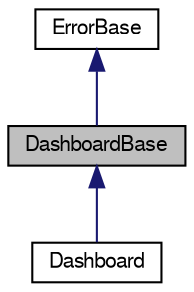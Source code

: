 digraph "DashboardBase"
{
  bgcolor="transparent";
  edge [fontname="FreeSans",fontsize="10",labelfontname="FreeSans",labelfontsize="10"];
  node [fontname="FreeSans",fontsize="10",shape=record];
  Node1 [label="DashboardBase",height=0.2,width=0.4,color="black", fillcolor="grey75", style="filled" fontcolor="black"];
  Node2 -> Node1 [dir="back",color="midnightblue",fontsize="10",style="solid",fontname="FreeSans"];
  Node2 [label="ErrorBase",height=0.2,width=0.4,color="black",URL="$class_error_base.html"];
  Node1 -> Node3 [dir="back",color="midnightblue",fontsize="10",style="solid",fontname="FreeSans"];
  Node3 [label="Dashboard",height=0.2,width=0.4,color="black",URL="$class_dashboard.html"];
}
